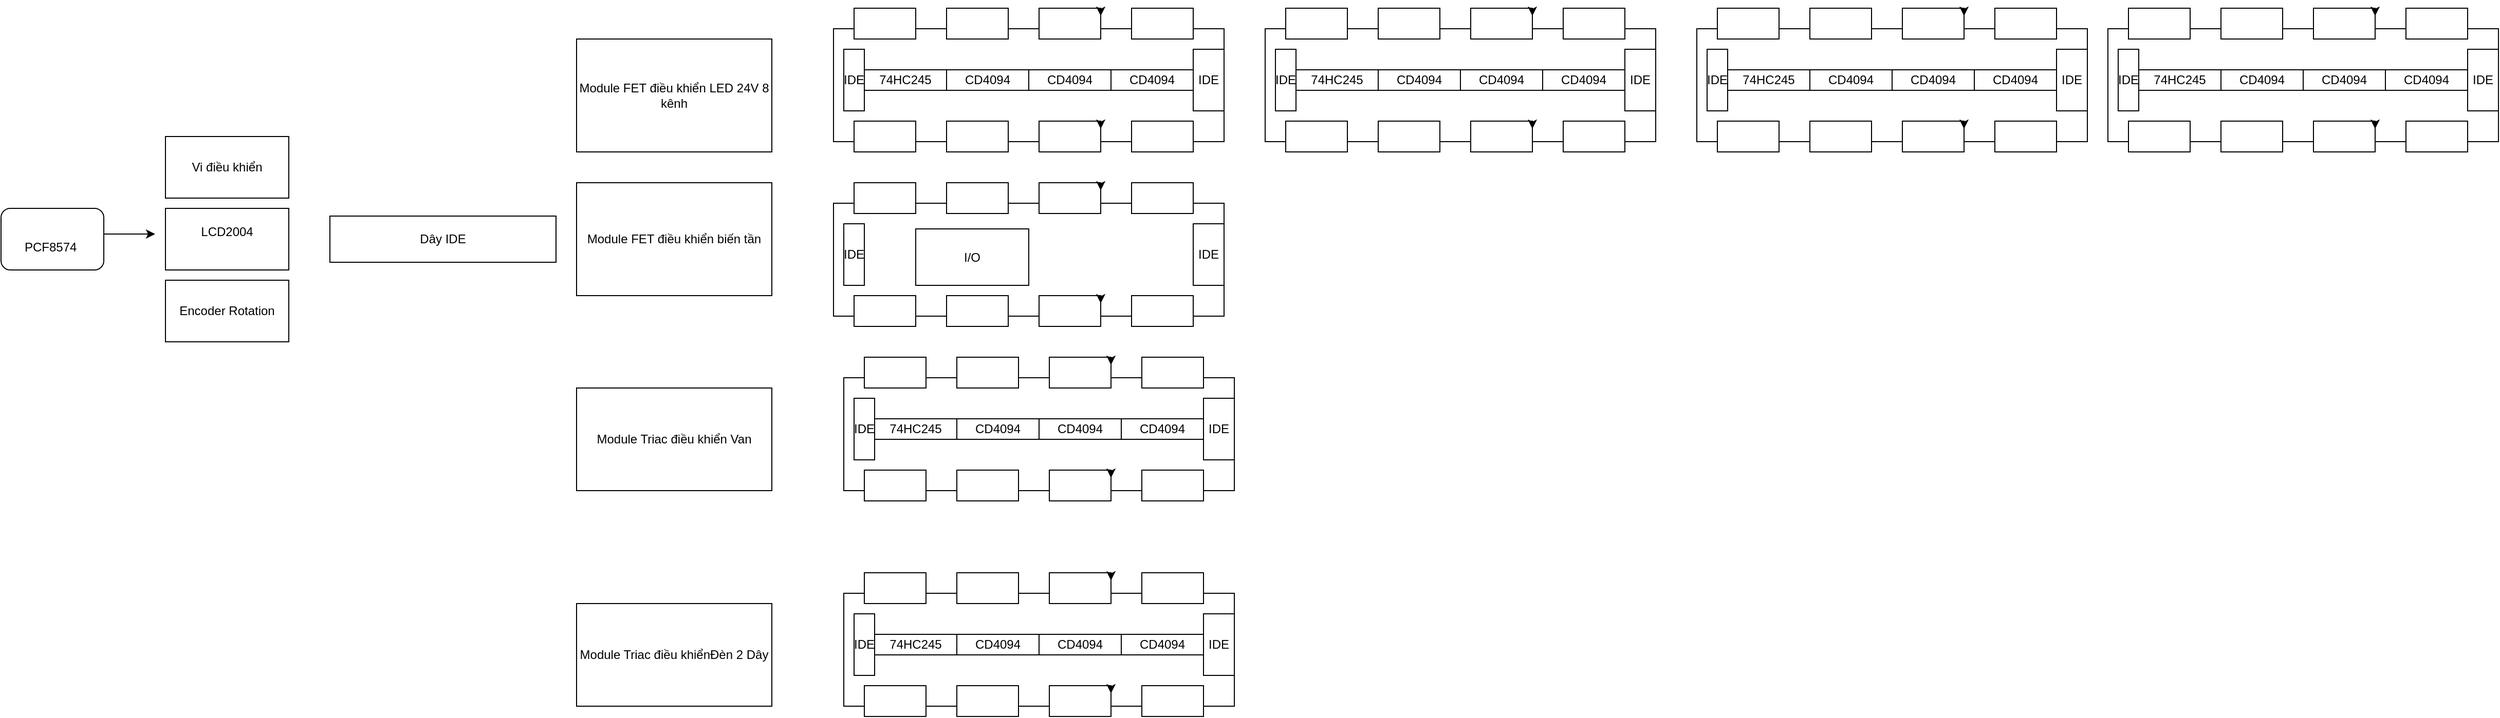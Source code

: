 <mxfile version="21.0.6" type="device"><diagram name="Trang-1" id="Ac8j8NtiGzBtl8Xt01dp"><mxGraphModel dx="1961" dy="559" grid="1" gridSize="10" guides="1" tooltips="1" connect="1" arrows="1" fold="1" page="1" pageScale="1" pageWidth="827" pageHeight="1169" math="0" shadow="0"><root><mxCell id="0"/><mxCell id="1" parent="0"/><mxCell id="jlNBG5FcfYh2YRkgO_i7-1" value="LCD2004&lt;br&gt;&lt;br&gt;" style="rounded=0;whiteSpace=wrap;html=1;" parent="1" vertex="1"><mxGeometry x="90" y="315" width="120" height="60" as="geometry"/></mxCell><mxCell id="jlNBG5FcfYh2YRkgO_i7-2" value="Encoder Rotation&lt;br&gt;" style="rounded=0;whiteSpace=wrap;html=1;" parent="1" vertex="1"><mxGeometry x="90" y="385" width="120" height="60" as="geometry"/></mxCell><mxCell id="TXuCvOeBLBnWkrsO2tCc-1" value="Module FET điều khiển biến tần" style="rounded=0;whiteSpace=wrap;html=1;" parent="1" vertex="1"><mxGeometry x="490" y="290" width="190" height="110" as="geometry"/></mxCell><mxCell id="TXuCvOeBLBnWkrsO2tCc-2" value="Module Triac điều khiển Van&lt;br&gt;" style="rounded=0;whiteSpace=wrap;html=1;" parent="1" vertex="1"><mxGeometry x="490" y="490" width="190" height="100" as="geometry"/></mxCell><mxCell id="TXuCvOeBLBnWkrsO2tCc-4" value="Module FET điều khiển LED 24V 8 kênh" style="rounded=0;whiteSpace=wrap;html=1;" parent="1" vertex="1"><mxGeometry x="490" y="150" width="190" height="110" as="geometry"/></mxCell><mxCell id="TXuCvOeBLBnWkrsO2tCc-5" value="Dây IDE" style="rounded=0;whiteSpace=wrap;html=1;" parent="1" vertex="1"><mxGeometry x="250" y="322.5" width="220" height="45" as="geometry"/></mxCell><mxCell id="TXuCvOeBLBnWkrsO2tCc-6" value="Vi điều khiển" style="rounded=0;whiteSpace=wrap;html=1;" parent="1" vertex="1"><mxGeometry x="90" y="245" width="120" height="60" as="geometry"/></mxCell><mxCell id="TXuCvOeBLBnWkrsO2tCc-7" value="&lt;br&gt;PCF8574&amp;nbsp;" style="rounded=1;whiteSpace=wrap;html=1;" parent="1" vertex="1"><mxGeometry x="-70" y="315" width="100" height="60" as="geometry"/></mxCell><mxCell id="TXuCvOeBLBnWkrsO2tCc-8" value="" style="endArrow=classic;html=1;rounded=0;" parent="1" edge="1"><mxGeometry width="50" height="50" relative="1" as="geometry"><mxPoint x="30" y="340" as="sourcePoint"/><mxPoint x="80" y="340" as="targetPoint"/></mxGeometry></mxCell><mxCell id="TXuCvOeBLBnWkrsO2tCc-9" value="" style="rounded=0;whiteSpace=wrap;html=1;" parent="1" vertex="1"><mxGeometry x="740" y="140" width="380" height="110" as="geometry"/></mxCell><mxCell id="TXuCvOeBLBnWkrsO2tCc-10" value="" style="rounded=0;whiteSpace=wrap;html=1;" parent="1" vertex="1"><mxGeometry x="760" y="120" width="60" height="30" as="geometry"/></mxCell><mxCell id="TXuCvOeBLBnWkrsO2tCc-11" value="" style="rounded=0;whiteSpace=wrap;html=1;" parent="1" vertex="1"><mxGeometry x="850" y="120" width="60" height="30" as="geometry"/></mxCell><mxCell id="TXuCvOeBLBnWkrsO2tCc-12" value="" style="rounded=0;whiteSpace=wrap;html=1;" parent="1" vertex="1"><mxGeometry x="940" y="120" width="60" height="30" as="geometry"/></mxCell><mxCell id="TXuCvOeBLBnWkrsO2tCc-13" value="" style="rounded=0;whiteSpace=wrap;html=1;" parent="1" vertex="1"><mxGeometry x="1030" y="120" width="60" height="30" as="geometry"/></mxCell><mxCell id="TXuCvOeBLBnWkrsO2tCc-14" style="edgeStyle=orthogonalEdgeStyle;rounded=0;orthogonalLoop=1;jettySize=auto;html=1;exitX=0.75;exitY=0;exitDx=0;exitDy=0;entryX=1;entryY=0.25;entryDx=0;entryDy=0;" parent="1" source="TXuCvOeBLBnWkrsO2tCc-12" target="TXuCvOeBLBnWkrsO2tCc-12" edge="1"><mxGeometry relative="1" as="geometry"/></mxCell><mxCell id="TXuCvOeBLBnWkrsO2tCc-15" value="" style="rounded=0;whiteSpace=wrap;html=1;" parent="1" vertex="1"><mxGeometry x="760" y="230" width="60" height="30" as="geometry"/></mxCell><mxCell id="TXuCvOeBLBnWkrsO2tCc-16" value="" style="rounded=0;whiteSpace=wrap;html=1;" parent="1" vertex="1"><mxGeometry x="850" y="230" width="60" height="30" as="geometry"/></mxCell><mxCell id="TXuCvOeBLBnWkrsO2tCc-17" value="" style="rounded=0;whiteSpace=wrap;html=1;" parent="1" vertex="1"><mxGeometry x="940" y="230" width="60" height="30" as="geometry"/></mxCell><mxCell id="TXuCvOeBLBnWkrsO2tCc-18" value="" style="rounded=0;whiteSpace=wrap;html=1;" parent="1" vertex="1"><mxGeometry x="1030" y="230" width="60" height="30" as="geometry"/></mxCell><mxCell id="TXuCvOeBLBnWkrsO2tCc-19" style="edgeStyle=orthogonalEdgeStyle;rounded=0;orthogonalLoop=1;jettySize=auto;html=1;exitX=0.75;exitY=0;exitDx=0;exitDy=0;entryX=1;entryY=0.25;entryDx=0;entryDy=0;" parent="1" source="TXuCvOeBLBnWkrsO2tCc-17" target="TXuCvOeBLBnWkrsO2tCc-17" edge="1"><mxGeometry relative="1" as="geometry"/></mxCell><mxCell id="TXuCvOeBLBnWkrsO2tCc-20" value="IDE" style="rounded=0;whiteSpace=wrap;html=1;" parent="1" vertex="1"><mxGeometry x="750" y="160" width="20" height="60" as="geometry"/></mxCell><mxCell id="TXuCvOeBLBnWkrsO2tCc-21" value="74HC245&lt;br&gt;" style="rounded=0;whiteSpace=wrap;html=1;" parent="1" vertex="1"><mxGeometry x="770" y="180" width="80" height="20" as="geometry"/></mxCell><mxCell id="TXuCvOeBLBnWkrsO2tCc-22" value="CD4094" style="rounded=0;whiteSpace=wrap;html=1;" parent="1" vertex="1"><mxGeometry x="850" y="180" width="80" height="20" as="geometry"/></mxCell><mxCell id="TXuCvOeBLBnWkrsO2tCc-23" value="CD4094" style="rounded=0;whiteSpace=wrap;html=1;" parent="1" vertex="1"><mxGeometry x="930" y="180" width="80" height="20" as="geometry"/></mxCell><mxCell id="TXuCvOeBLBnWkrsO2tCc-24" value="CD4094" style="rounded=0;whiteSpace=wrap;html=1;" parent="1" vertex="1"><mxGeometry x="1010" y="180" width="80" height="20" as="geometry"/></mxCell><mxCell id="TXuCvOeBLBnWkrsO2tCc-25" value="IDE" style="rounded=0;whiteSpace=wrap;html=1;" parent="1" vertex="1"><mxGeometry x="1090" y="160" width="30" height="60" as="geometry"/></mxCell><mxCell id="TXuCvOeBLBnWkrsO2tCc-26" value="" style="rounded=0;whiteSpace=wrap;html=1;" parent="1" vertex="1"><mxGeometry x="1160" y="140" width="380" height="110" as="geometry"/></mxCell><mxCell id="TXuCvOeBLBnWkrsO2tCc-27" value="" style="rounded=0;whiteSpace=wrap;html=1;" parent="1" vertex="1"><mxGeometry x="1180" y="120" width="60" height="30" as="geometry"/></mxCell><mxCell id="TXuCvOeBLBnWkrsO2tCc-28" value="" style="rounded=0;whiteSpace=wrap;html=1;" parent="1" vertex="1"><mxGeometry x="1270" y="120" width="60" height="30" as="geometry"/></mxCell><mxCell id="TXuCvOeBLBnWkrsO2tCc-29" value="" style="rounded=0;whiteSpace=wrap;html=1;" parent="1" vertex="1"><mxGeometry x="1360" y="120" width="60" height="30" as="geometry"/></mxCell><mxCell id="TXuCvOeBLBnWkrsO2tCc-30" value="" style="rounded=0;whiteSpace=wrap;html=1;" parent="1" vertex="1"><mxGeometry x="1450" y="120" width="60" height="30" as="geometry"/></mxCell><mxCell id="TXuCvOeBLBnWkrsO2tCc-31" style="edgeStyle=orthogonalEdgeStyle;rounded=0;orthogonalLoop=1;jettySize=auto;html=1;exitX=0.75;exitY=0;exitDx=0;exitDy=0;entryX=1;entryY=0.25;entryDx=0;entryDy=0;" parent="1" source="TXuCvOeBLBnWkrsO2tCc-29" target="TXuCvOeBLBnWkrsO2tCc-29" edge="1"><mxGeometry relative="1" as="geometry"/></mxCell><mxCell id="TXuCvOeBLBnWkrsO2tCc-32" value="" style="rounded=0;whiteSpace=wrap;html=1;" parent="1" vertex="1"><mxGeometry x="1180" y="230" width="60" height="30" as="geometry"/></mxCell><mxCell id="TXuCvOeBLBnWkrsO2tCc-33" value="" style="rounded=0;whiteSpace=wrap;html=1;" parent="1" vertex="1"><mxGeometry x="1270" y="230" width="60" height="30" as="geometry"/></mxCell><mxCell id="TXuCvOeBLBnWkrsO2tCc-34" value="" style="rounded=0;whiteSpace=wrap;html=1;" parent="1" vertex="1"><mxGeometry x="1360" y="230" width="60" height="30" as="geometry"/></mxCell><mxCell id="TXuCvOeBLBnWkrsO2tCc-35" value="" style="rounded=0;whiteSpace=wrap;html=1;" parent="1" vertex="1"><mxGeometry x="1450" y="230" width="60" height="30" as="geometry"/></mxCell><mxCell id="TXuCvOeBLBnWkrsO2tCc-36" style="edgeStyle=orthogonalEdgeStyle;rounded=0;orthogonalLoop=1;jettySize=auto;html=1;exitX=0.75;exitY=0;exitDx=0;exitDy=0;entryX=1;entryY=0.25;entryDx=0;entryDy=0;" parent="1" source="TXuCvOeBLBnWkrsO2tCc-34" target="TXuCvOeBLBnWkrsO2tCc-34" edge="1"><mxGeometry relative="1" as="geometry"/></mxCell><mxCell id="TXuCvOeBLBnWkrsO2tCc-37" value="IDE" style="rounded=0;whiteSpace=wrap;html=1;" parent="1" vertex="1"><mxGeometry x="1170" y="160" width="20" height="60" as="geometry"/></mxCell><mxCell id="TXuCvOeBLBnWkrsO2tCc-38" value="74HC245&lt;br&gt;" style="rounded=0;whiteSpace=wrap;html=1;" parent="1" vertex="1"><mxGeometry x="1190" y="180" width="80" height="20" as="geometry"/></mxCell><mxCell id="TXuCvOeBLBnWkrsO2tCc-39" value="CD4094" style="rounded=0;whiteSpace=wrap;html=1;" parent="1" vertex="1"><mxGeometry x="1270" y="180" width="80" height="20" as="geometry"/></mxCell><mxCell id="TXuCvOeBLBnWkrsO2tCc-40" value="CD4094" style="rounded=0;whiteSpace=wrap;html=1;" parent="1" vertex="1"><mxGeometry x="1350" y="180" width="80" height="20" as="geometry"/></mxCell><mxCell id="TXuCvOeBLBnWkrsO2tCc-41" value="CD4094" style="rounded=0;whiteSpace=wrap;html=1;" parent="1" vertex="1"><mxGeometry x="1430" y="180" width="80" height="20" as="geometry"/></mxCell><mxCell id="TXuCvOeBLBnWkrsO2tCc-42" value="IDE" style="rounded=0;whiteSpace=wrap;html=1;" parent="1" vertex="1"><mxGeometry x="1510" y="160" width="30" height="60" as="geometry"/></mxCell><mxCell id="TXuCvOeBLBnWkrsO2tCc-43" value="" style="rounded=0;whiteSpace=wrap;html=1;" parent="1" vertex="1"><mxGeometry x="1580" y="140" width="380" height="110" as="geometry"/></mxCell><mxCell id="TXuCvOeBLBnWkrsO2tCc-44" value="" style="rounded=0;whiteSpace=wrap;html=1;" parent="1" vertex="1"><mxGeometry x="1600" y="120" width="60" height="30" as="geometry"/></mxCell><mxCell id="TXuCvOeBLBnWkrsO2tCc-45" value="" style="rounded=0;whiteSpace=wrap;html=1;" parent="1" vertex="1"><mxGeometry x="1690" y="120" width="60" height="30" as="geometry"/></mxCell><mxCell id="TXuCvOeBLBnWkrsO2tCc-46" value="" style="rounded=0;whiteSpace=wrap;html=1;" parent="1" vertex="1"><mxGeometry x="1780" y="120" width="60" height="30" as="geometry"/></mxCell><mxCell id="TXuCvOeBLBnWkrsO2tCc-47" value="" style="rounded=0;whiteSpace=wrap;html=1;" parent="1" vertex="1"><mxGeometry x="1870" y="120" width="60" height="30" as="geometry"/></mxCell><mxCell id="TXuCvOeBLBnWkrsO2tCc-48" style="edgeStyle=orthogonalEdgeStyle;rounded=0;orthogonalLoop=1;jettySize=auto;html=1;exitX=0.75;exitY=0;exitDx=0;exitDy=0;entryX=1;entryY=0.25;entryDx=0;entryDy=0;" parent="1" source="TXuCvOeBLBnWkrsO2tCc-46" target="TXuCvOeBLBnWkrsO2tCc-46" edge="1"><mxGeometry relative="1" as="geometry"/></mxCell><mxCell id="TXuCvOeBLBnWkrsO2tCc-49" value="" style="rounded=0;whiteSpace=wrap;html=1;" parent="1" vertex="1"><mxGeometry x="1600" y="230" width="60" height="30" as="geometry"/></mxCell><mxCell id="TXuCvOeBLBnWkrsO2tCc-50" value="" style="rounded=0;whiteSpace=wrap;html=1;" parent="1" vertex="1"><mxGeometry x="1690" y="230" width="60" height="30" as="geometry"/></mxCell><mxCell id="TXuCvOeBLBnWkrsO2tCc-51" value="" style="rounded=0;whiteSpace=wrap;html=1;" parent="1" vertex="1"><mxGeometry x="1780" y="230" width="60" height="30" as="geometry"/></mxCell><mxCell id="TXuCvOeBLBnWkrsO2tCc-52" value="" style="rounded=0;whiteSpace=wrap;html=1;" parent="1" vertex="1"><mxGeometry x="1870" y="230" width="60" height="30" as="geometry"/></mxCell><mxCell id="TXuCvOeBLBnWkrsO2tCc-53" style="edgeStyle=orthogonalEdgeStyle;rounded=0;orthogonalLoop=1;jettySize=auto;html=1;exitX=0.75;exitY=0;exitDx=0;exitDy=0;entryX=1;entryY=0.25;entryDx=0;entryDy=0;" parent="1" source="TXuCvOeBLBnWkrsO2tCc-51" target="TXuCvOeBLBnWkrsO2tCc-51" edge="1"><mxGeometry relative="1" as="geometry"/></mxCell><mxCell id="TXuCvOeBLBnWkrsO2tCc-54" value="IDE" style="rounded=0;whiteSpace=wrap;html=1;" parent="1" vertex="1"><mxGeometry x="1590" y="160" width="20" height="60" as="geometry"/></mxCell><mxCell id="TXuCvOeBLBnWkrsO2tCc-55" value="74HC245&lt;br&gt;" style="rounded=0;whiteSpace=wrap;html=1;" parent="1" vertex="1"><mxGeometry x="1610" y="180" width="80" height="20" as="geometry"/></mxCell><mxCell id="TXuCvOeBLBnWkrsO2tCc-56" value="CD4094" style="rounded=0;whiteSpace=wrap;html=1;" parent="1" vertex="1"><mxGeometry x="1690" y="180" width="80" height="20" as="geometry"/></mxCell><mxCell id="TXuCvOeBLBnWkrsO2tCc-57" value="CD4094" style="rounded=0;whiteSpace=wrap;html=1;" parent="1" vertex="1"><mxGeometry x="1770" y="180" width="80" height="20" as="geometry"/></mxCell><mxCell id="TXuCvOeBLBnWkrsO2tCc-58" value="CD4094" style="rounded=0;whiteSpace=wrap;html=1;" parent="1" vertex="1"><mxGeometry x="1850" y="180" width="80" height="20" as="geometry"/></mxCell><mxCell id="TXuCvOeBLBnWkrsO2tCc-59" value="IDE" style="rounded=0;whiteSpace=wrap;html=1;" parent="1" vertex="1"><mxGeometry x="1930" y="160" width="30" height="60" as="geometry"/></mxCell><mxCell id="TXuCvOeBLBnWkrsO2tCc-60" value="" style="rounded=0;whiteSpace=wrap;html=1;" parent="1" vertex="1"><mxGeometry x="1980" y="140" width="380" height="110" as="geometry"/></mxCell><mxCell id="TXuCvOeBLBnWkrsO2tCc-61" value="" style="rounded=0;whiteSpace=wrap;html=1;" parent="1" vertex="1"><mxGeometry x="2000" y="120" width="60" height="30" as="geometry"/></mxCell><mxCell id="TXuCvOeBLBnWkrsO2tCc-62" value="" style="rounded=0;whiteSpace=wrap;html=1;" parent="1" vertex="1"><mxGeometry x="2090" y="120" width="60" height="30" as="geometry"/></mxCell><mxCell id="TXuCvOeBLBnWkrsO2tCc-63" value="" style="rounded=0;whiteSpace=wrap;html=1;" parent="1" vertex="1"><mxGeometry x="2180" y="120" width="60" height="30" as="geometry"/></mxCell><mxCell id="TXuCvOeBLBnWkrsO2tCc-64" value="" style="rounded=0;whiteSpace=wrap;html=1;" parent="1" vertex="1"><mxGeometry x="2270" y="120" width="60" height="30" as="geometry"/></mxCell><mxCell id="TXuCvOeBLBnWkrsO2tCc-65" style="edgeStyle=orthogonalEdgeStyle;rounded=0;orthogonalLoop=1;jettySize=auto;html=1;exitX=0.75;exitY=0;exitDx=0;exitDy=0;entryX=1;entryY=0.25;entryDx=0;entryDy=0;" parent="1" source="TXuCvOeBLBnWkrsO2tCc-63" target="TXuCvOeBLBnWkrsO2tCc-63" edge="1"><mxGeometry relative="1" as="geometry"/></mxCell><mxCell id="TXuCvOeBLBnWkrsO2tCc-66" value="" style="rounded=0;whiteSpace=wrap;html=1;" parent="1" vertex="1"><mxGeometry x="2000" y="230" width="60" height="30" as="geometry"/></mxCell><mxCell id="TXuCvOeBLBnWkrsO2tCc-67" value="" style="rounded=0;whiteSpace=wrap;html=1;" parent="1" vertex="1"><mxGeometry x="2090" y="230" width="60" height="30" as="geometry"/></mxCell><mxCell id="TXuCvOeBLBnWkrsO2tCc-68" value="" style="rounded=0;whiteSpace=wrap;html=1;" parent="1" vertex="1"><mxGeometry x="2180" y="230" width="60" height="30" as="geometry"/></mxCell><mxCell id="TXuCvOeBLBnWkrsO2tCc-69" value="" style="rounded=0;whiteSpace=wrap;html=1;" parent="1" vertex="1"><mxGeometry x="2270" y="230" width="60" height="30" as="geometry"/></mxCell><mxCell id="TXuCvOeBLBnWkrsO2tCc-70" style="edgeStyle=orthogonalEdgeStyle;rounded=0;orthogonalLoop=1;jettySize=auto;html=1;exitX=0.75;exitY=0;exitDx=0;exitDy=0;entryX=1;entryY=0.25;entryDx=0;entryDy=0;" parent="1" source="TXuCvOeBLBnWkrsO2tCc-68" target="TXuCvOeBLBnWkrsO2tCc-68" edge="1"><mxGeometry relative="1" as="geometry"/></mxCell><mxCell id="TXuCvOeBLBnWkrsO2tCc-71" value="IDE" style="rounded=0;whiteSpace=wrap;html=1;" parent="1" vertex="1"><mxGeometry x="1990" y="160" width="20" height="60" as="geometry"/></mxCell><mxCell id="TXuCvOeBLBnWkrsO2tCc-72" value="74HC245&lt;br&gt;" style="rounded=0;whiteSpace=wrap;html=1;" parent="1" vertex="1"><mxGeometry x="2010" y="180" width="80" height="20" as="geometry"/></mxCell><mxCell id="TXuCvOeBLBnWkrsO2tCc-73" value="CD4094" style="rounded=0;whiteSpace=wrap;html=1;" parent="1" vertex="1"><mxGeometry x="2090" y="180" width="80" height="20" as="geometry"/></mxCell><mxCell id="TXuCvOeBLBnWkrsO2tCc-74" value="CD4094" style="rounded=0;whiteSpace=wrap;html=1;" parent="1" vertex="1"><mxGeometry x="2170" y="180" width="80" height="20" as="geometry"/></mxCell><mxCell id="TXuCvOeBLBnWkrsO2tCc-75" value="CD4094" style="rounded=0;whiteSpace=wrap;html=1;" parent="1" vertex="1"><mxGeometry x="2250" y="180" width="80" height="20" as="geometry"/></mxCell><mxCell id="TXuCvOeBLBnWkrsO2tCc-76" value="IDE" style="rounded=0;whiteSpace=wrap;html=1;" parent="1" vertex="1"><mxGeometry x="2330" y="160" width="30" height="60" as="geometry"/></mxCell><mxCell id="TXuCvOeBLBnWkrsO2tCc-78" value="" style="rounded=0;whiteSpace=wrap;html=1;" parent="1" vertex="1"><mxGeometry x="740" y="310" width="380" height="110" as="geometry"/></mxCell><mxCell id="TXuCvOeBLBnWkrsO2tCc-79" value="" style="rounded=0;whiteSpace=wrap;html=1;" parent="1" vertex="1"><mxGeometry x="760" y="290" width="60" height="30" as="geometry"/></mxCell><mxCell id="TXuCvOeBLBnWkrsO2tCc-80" value="" style="rounded=0;whiteSpace=wrap;html=1;" parent="1" vertex="1"><mxGeometry x="850" y="290" width="60" height="30" as="geometry"/></mxCell><mxCell id="TXuCvOeBLBnWkrsO2tCc-81" value="" style="rounded=0;whiteSpace=wrap;html=1;" parent="1" vertex="1"><mxGeometry x="940" y="290" width="60" height="30" as="geometry"/></mxCell><mxCell id="TXuCvOeBLBnWkrsO2tCc-82" value="" style="rounded=0;whiteSpace=wrap;html=1;" parent="1" vertex="1"><mxGeometry x="1030" y="290" width="60" height="30" as="geometry"/></mxCell><mxCell id="TXuCvOeBLBnWkrsO2tCc-83" style="edgeStyle=orthogonalEdgeStyle;rounded=0;orthogonalLoop=1;jettySize=auto;html=1;exitX=0.75;exitY=0;exitDx=0;exitDy=0;entryX=1;entryY=0.25;entryDx=0;entryDy=0;" parent="1" source="TXuCvOeBLBnWkrsO2tCc-81" target="TXuCvOeBLBnWkrsO2tCc-81" edge="1"><mxGeometry relative="1" as="geometry"/></mxCell><mxCell id="TXuCvOeBLBnWkrsO2tCc-84" value="" style="rounded=0;whiteSpace=wrap;html=1;" parent="1" vertex="1"><mxGeometry x="760" y="400" width="60" height="30" as="geometry"/></mxCell><mxCell id="TXuCvOeBLBnWkrsO2tCc-85" value="" style="rounded=0;whiteSpace=wrap;html=1;" parent="1" vertex="1"><mxGeometry x="850" y="400" width="60" height="30" as="geometry"/></mxCell><mxCell id="TXuCvOeBLBnWkrsO2tCc-86" value="" style="rounded=0;whiteSpace=wrap;html=1;" parent="1" vertex="1"><mxGeometry x="940" y="400" width="60" height="30" as="geometry"/></mxCell><mxCell id="TXuCvOeBLBnWkrsO2tCc-87" value="" style="rounded=0;whiteSpace=wrap;html=1;" parent="1" vertex="1"><mxGeometry x="1030" y="400" width="60" height="30" as="geometry"/></mxCell><mxCell id="TXuCvOeBLBnWkrsO2tCc-88" style="edgeStyle=orthogonalEdgeStyle;rounded=0;orthogonalLoop=1;jettySize=auto;html=1;exitX=0.75;exitY=0;exitDx=0;exitDy=0;entryX=1;entryY=0.25;entryDx=0;entryDy=0;" parent="1" source="TXuCvOeBLBnWkrsO2tCc-86" target="TXuCvOeBLBnWkrsO2tCc-86" edge="1"><mxGeometry relative="1" as="geometry"/></mxCell><mxCell id="TXuCvOeBLBnWkrsO2tCc-89" value="IDE" style="rounded=0;whiteSpace=wrap;html=1;" parent="1" vertex="1"><mxGeometry x="750" y="330" width="20" height="60" as="geometry"/></mxCell><mxCell id="TXuCvOeBLBnWkrsO2tCc-94" value="IDE" style="rounded=0;whiteSpace=wrap;html=1;" parent="1" vertex="1"><mxGeometry x="1090" y="330" width="30" height="60" as="geometry"/></mxCell><mxCell id="TXuCvOeBLBnWkrsO2tCc-95" value="I/O" style="rounded=0;whiteSpace=wrap;html=1;" parent="1" vertex="1"><mxGeometry x="820" y="335" width="110" height="55" as="geometry"/></mxCell><mxCell id="TXuCvOeBLBnWkrsO2tCc-96" value="" style="rounded=0;whiteSpace=wrap;html=1;" parent="1" vertex="1"><mxGeometry x="750" y="480" width="380" height="110" as="geometry"/></mxCell><mxCell id="TXuCvOeBLBnWkrsO2tCc-97" value="" style="rounded=0;whiteSpace=wrap;html=1;" parent="1" vertex="1"><mxGeometry x="770" y="460" width="60" height="30" as="geometry"/></mxCell><mxCell id="TXuCvOeBLBnWkrsO2tCc-98" value="" style="rounded=0;whiteSpace=wrap;html=1;" parent="1" vertex="1"><mxGeometry x="860" y="460" width="60" height="30" as="geometry"/></mxCell><mxCell id="TXuCvOeBLBnWkrsO2tCc-99" value="" style="rounded=0;whiteSpace=wrap;html=1;" parent="1" vertex="1"><mxGeometry x="950" y="460" width="60" height="30" as="geometry"/></mxCell><mxCell id="TXuCvOeBLBnWkrsO2tCc-100" value="" style="rounded=0;whiteSpace=wrap;html=1;" parent="1" vertex="1"><mxGeometry x="1040" y="460" width="60" height="30" as="geometry"/></mxCell><mxCell id="TXuCvOeBLBnWkrsO2tCc-101" style="edgeStyle=orthogonalEdgeStyle;rounded=0;orthogonalLoop=1;jettySize=auto;html=1;exitX=0.75;exitY=0;exitDx=0;exitDy=0;entryX=1;entryY=0.25;entryDx=0;entryDy=0;" parent="1" source="TXuCvOeBLBnWkrsO2tCc-99" target="TXuCvOeBLBnWkrsO2tCc-99" edge="1"><mxGeometry relative="1" as="geometry"/></mxCell><mxCell id="TXuCvOeBLBnWkrsO2tCc-102" value="" style="rounded=0;whiteSpace=wrap;html=1;" parent="1" vertex="1"><mxGeometry x="770" y="570" width="60" height="30" as="geometry"/></mxCell><mxCell id="TXuCvOeBLBnWkrsO2tCc-103" value="" style="rounded=0;whiteSpace=wrap;html=1;" parent="1" vertex="1"><mxGeometry x="860" y="570" width="60" height="30" as="geometry"/></mxCell><mxCell id="TXuCvOeBLBnWkrsO2tCc-104" value="" style="rounded=0;whiteSpace=wrap;html=1;" parent="1" vertex="1"><mxGeometry x="950" y="570" width="60" height="30" as="geometry"/></mxCell><mxCell id="TXuCvOeBLBnWkrsO2tCc-105" value="" style="rounded=0;whiteSpace=wrap;html=1;" parent="1" vertex="1"><mxGeometry x="1040" y="570" width="60" height="30" as="geometry"/></mxCell><mxCell id="TXuCvOeBLBnWkrsO2tCc-106" style="edgeStyle=orthogonalEdgeStyle;rounded=0;orthogonalLoop=1;jettySize=auto;html=1;exitX=0.75;exitY=0;exitDx=0;exitDy=0;entryX=1;entryY=0.25;entryDx=0;entryDy=0;" parent="1" source="TXuCvOeBLBnWkrsO2tCc-104" target="TXuCvOeBLBnWkrsO2tCc-104" edge="1"><mxGeometry relative="1" as="geometry"/></mxCell><mxCell id="TXuCvOeBLBnWkrsO2tCc-107" value="IDE" style="rounded=0;whiteSpace=wrap;html=1;" parent="1" vertex="1"><mxGeometry x="760" y="500" width="20" height="60" as="geometry"/></mxCell><mxCell id="TXuCvOeBLBnWkrsO2tCc-108" value="74HC245&lt;br&gt;" style="rounded=0;whiteSpace=wrap;html=1;" parent="1" vertex="1"><mxGeometry x="780" y="520" width="80" height="20" as="geometry"/></mxCell><mxCell id="TXuCvOeBLBnWkrsO2tCc-109" value="CD4094" style="rounded=0;whiteSpace=wrap;html=1;" parent="1" vertex="1"><mxGeometry x="860" y="520" width="80" height="20" as="geometry"/></mxCell><mxCell id="TXuCvOeBLBnWkrsO2tCc-110" value="CD4094" style="rounded=0;whiteSpace=wrap;html=1;" parent="1" vertex="1"><mxGeometry x="940" y="520" width="80" height="20" as="geometry"/></mxCell><mxCell id="TXuCvOeBLBnWkrsO2tCc-111" value="CD4094" style="rounded=0;whiteSpace=wrap;html=1;" parent="1" vertex="1"><mxGeometry x="1020" y="520" width="80" height="20" as="geometry"/></mxCell><mxCell id="TXuCvOeBLBnWkrsO2tCc-112" value="IDE" style="rounded=0;whiteSpace=wrap;html=1;" parent="1" vertex="1"><mxGeometry x="1100" y="500" width="30" height="60" as="geometry"/></mxCell><mxCell id="74Pr7vGwNWnfvxdZUFpS-1" value="Module Triac điều khiểnĐèn 2 Dây" style="rounded=0;whiteSpace=wrap;html=1;" vertex="1" parent="1"><mxGeometry x="490" y="700" width="190" height="100" as="geometry"/></mxCell><mxCell id="74Pr7vGwNWnfvxdZUFpS-2" value="" style="rounded=0;whiteSpace=wrap;html=1;" vertex="1" parent="1"><mxGeometry x="750" y="690" width="380" height="110" as="geometry"/></mxCell><mxCell id="74Pr7vGwNWnfvxdZUFpS-3" value="" style="rounded=0;whiteSpace=wrap;html=1;" vertex="1" parent="1"><mxGeometry x="770" y="670" width="60" height="30" as="geometry"/></mxCell><mxCell id="74Pr7vGwNWnfvxdZUFpS-4" value="" style="rounded=0;whiteSpace=wrap;html=1;" vertex="1" parent="1"><mxGeometry x="860" y="670" width="60" height="30" as="geometry"/></mxCell><mxCell id="74Pr7vGwNWnfvxdZUFpS-5" value="" style="rounded=0;whiteSpace=wrap;html=1;" vertex="1" parent="1"><mxGeometry x="950" y="670" width="60" height="30" as="geometry"/></mxCell><mxCell id="74Pr7vGwNWnfvxdZUFpS-6" value="" style="rounded=0;whiteSpace=wrap;html=1;" vertex="1" parent="1"><mxGeometry x="1040" y="670" width="60" height="30" as="geometry"/></mxCell><mxCell id="74Pr7vGwNWnfvxdZUFpS-7" style="edgeStyle=orthogonalEdgeStyle;rounded=0;orthogonalLoop=1;jettySize=auto;html=1;exitX=0.75;exitY=0;exitDx=0;exitDy=0;entryX=1;entryY=0.25;entryDx=0;entryDy=0;" edge="1" parent="1" source="74Pr7vGwNWnfvxdZUFpS-5" target="74Pr7vGwNWnfvxdZUFpS-5"><mxGeometry relative="1" as="geometry"/></mxCell><mxCell id="74Pr7vGwNWnfvxdZUFpS-8" value="" style="rounded=0;whiteSpace=wrap;html=1;" vertex="1" parent="1"><mxGeometry x="770" y="780" width="60" height="30" as="geometry"/></mxCell><mxCell id="74Pr7vGwNWnfvxdZUFpS-9" value="" style="rounded=0;whiteSpace=wrap;html=1;" vertex="1" parent="1"><mxGeometry x="860" y="780" width="60" height="30" as="geometry"/></mxCell><mxCell id="74Pr7vGwNWnfvxdZUFpS-10" value="" style="rounded=0;whiteSpace=wrap;html=1;" vertex="1" parent="1"><mxGeometry x="950" y="780" width="60" height="30" as="geometry"/></mxCell><mxCell id="74Pr7vGwNWnfvxdZUFpS-11" value="" style="rounded=0;whiteSpace=wrap;html=1;" vertex="1" parent="1"><mxGeometry x="1040" y="780" width="60" height="30" as="geometry"/></mxCell><mxCell id="74Pr7vGwNWnfvxdZUFpS-12" style="edgeStyle=orthogonalEdgeStyle;rounded=0;orthogonalLoop=1;jettySize=auto;html=1;exitX=0.75;exitY=0;exitDx=0;exitDy=0;entryX=1;entryY=0.25;entryDx=0;entryDy=0;" edge="1" parent="1" source="74Pr7vGwNWnfvxdZUFpS-10" target="74Pr7vGwNWnfvxdZUFpS-10"><mxGeometry relative="1" as="geometry"/></mxCell><mxCell id="74Pr7vGwNWnfvxdZUFpS-13" value="IDE" style="rounded=0;whiteSpace=wrap;html=1;" vertex="1" parent="1"><mxGeometry x="760" y="710" width="20" height="60" as="geometry"/></mxCell><mxCell id="74Pr7vGwNWnfvxdZUFpS-14" value="74HC245&lt;br&gt;" style="rounded=0;whiteSpace=wrap;html=1;" vertex="1" parent="1"><mxGeometry x="780" y="730" width="80" height="20" as="geometry"/></mxCell><mxCell id="74Pr7vGwNWnfvxdZUFpS-15" value="CD4094" style="rounded=0;whiteSpace=wrap;html=1;" vertex="1" parent="1"><mxGeometry x="860" y="730" width="80" height="20" as="geometry"/></mxCell><mxCell id="74Pr7vGwNWnfvxdZUFpS-16" value="CD4094" style="rounded=0;whiteSpace=wrap;html=1;" vertex="1" parent="1"><mxGeometry x="940" y="730" width="80" height="20" as="geometry"/></mxCell><mxCell id="74Pr7vGwNWnfvxdZUFpS-17" value="CD4094" style="rounded=0;whiteSpace=wrap;html=1;" vertex="1" parent="1"><mxGeometry x="1020" y="730" width="80" height="20" as="geometry"/></mxCell><mxCell id="74Pr7vGwNWnfvxdZUFpS-18" value="IDE" style="rounded=0;whiteSpace=wrap;html=1;" vertex="1" parent="1"><mxGeometry x="1100" y="710" width="30" height="60" as="geometry"/></mxCell></root></mxGraphModel></diagram></mxfile>